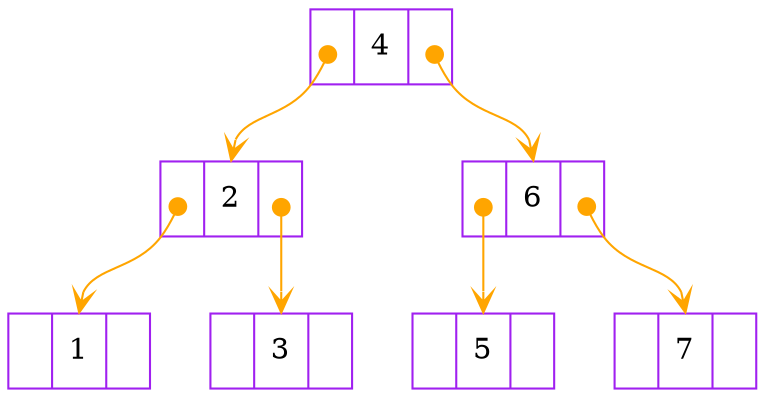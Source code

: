 digraph ABC {

  node [shape=record,color=purple];
  edge [arrowhead=vee, arrowtail=dot, color=orange, dir=both, tailclip=false];
  
  nodesep=0.4;
  ranksep=0.5;

  A [label="<left> | <data> 1 | <right>"];
  B [label="<left> | <data> 2 | <right>"];
  C [label="<left> | <data> 3 | <right>"];
  D [label="<left> | <data> 4 | <right>"];
  E [label="<left> | <data> 5 | <right>"];
  F [label="<left> | <data> 6 | <right>"];
  G [label="<left> | <data> 7 | <right>"];


  D:left:c -> B:data;
  D:right:c -> F:data;
  B:left:c -> A:data;
  B:right:c -> C:data;
  F:left:c -> E:data;
  F:right:c -> G:data;
}

